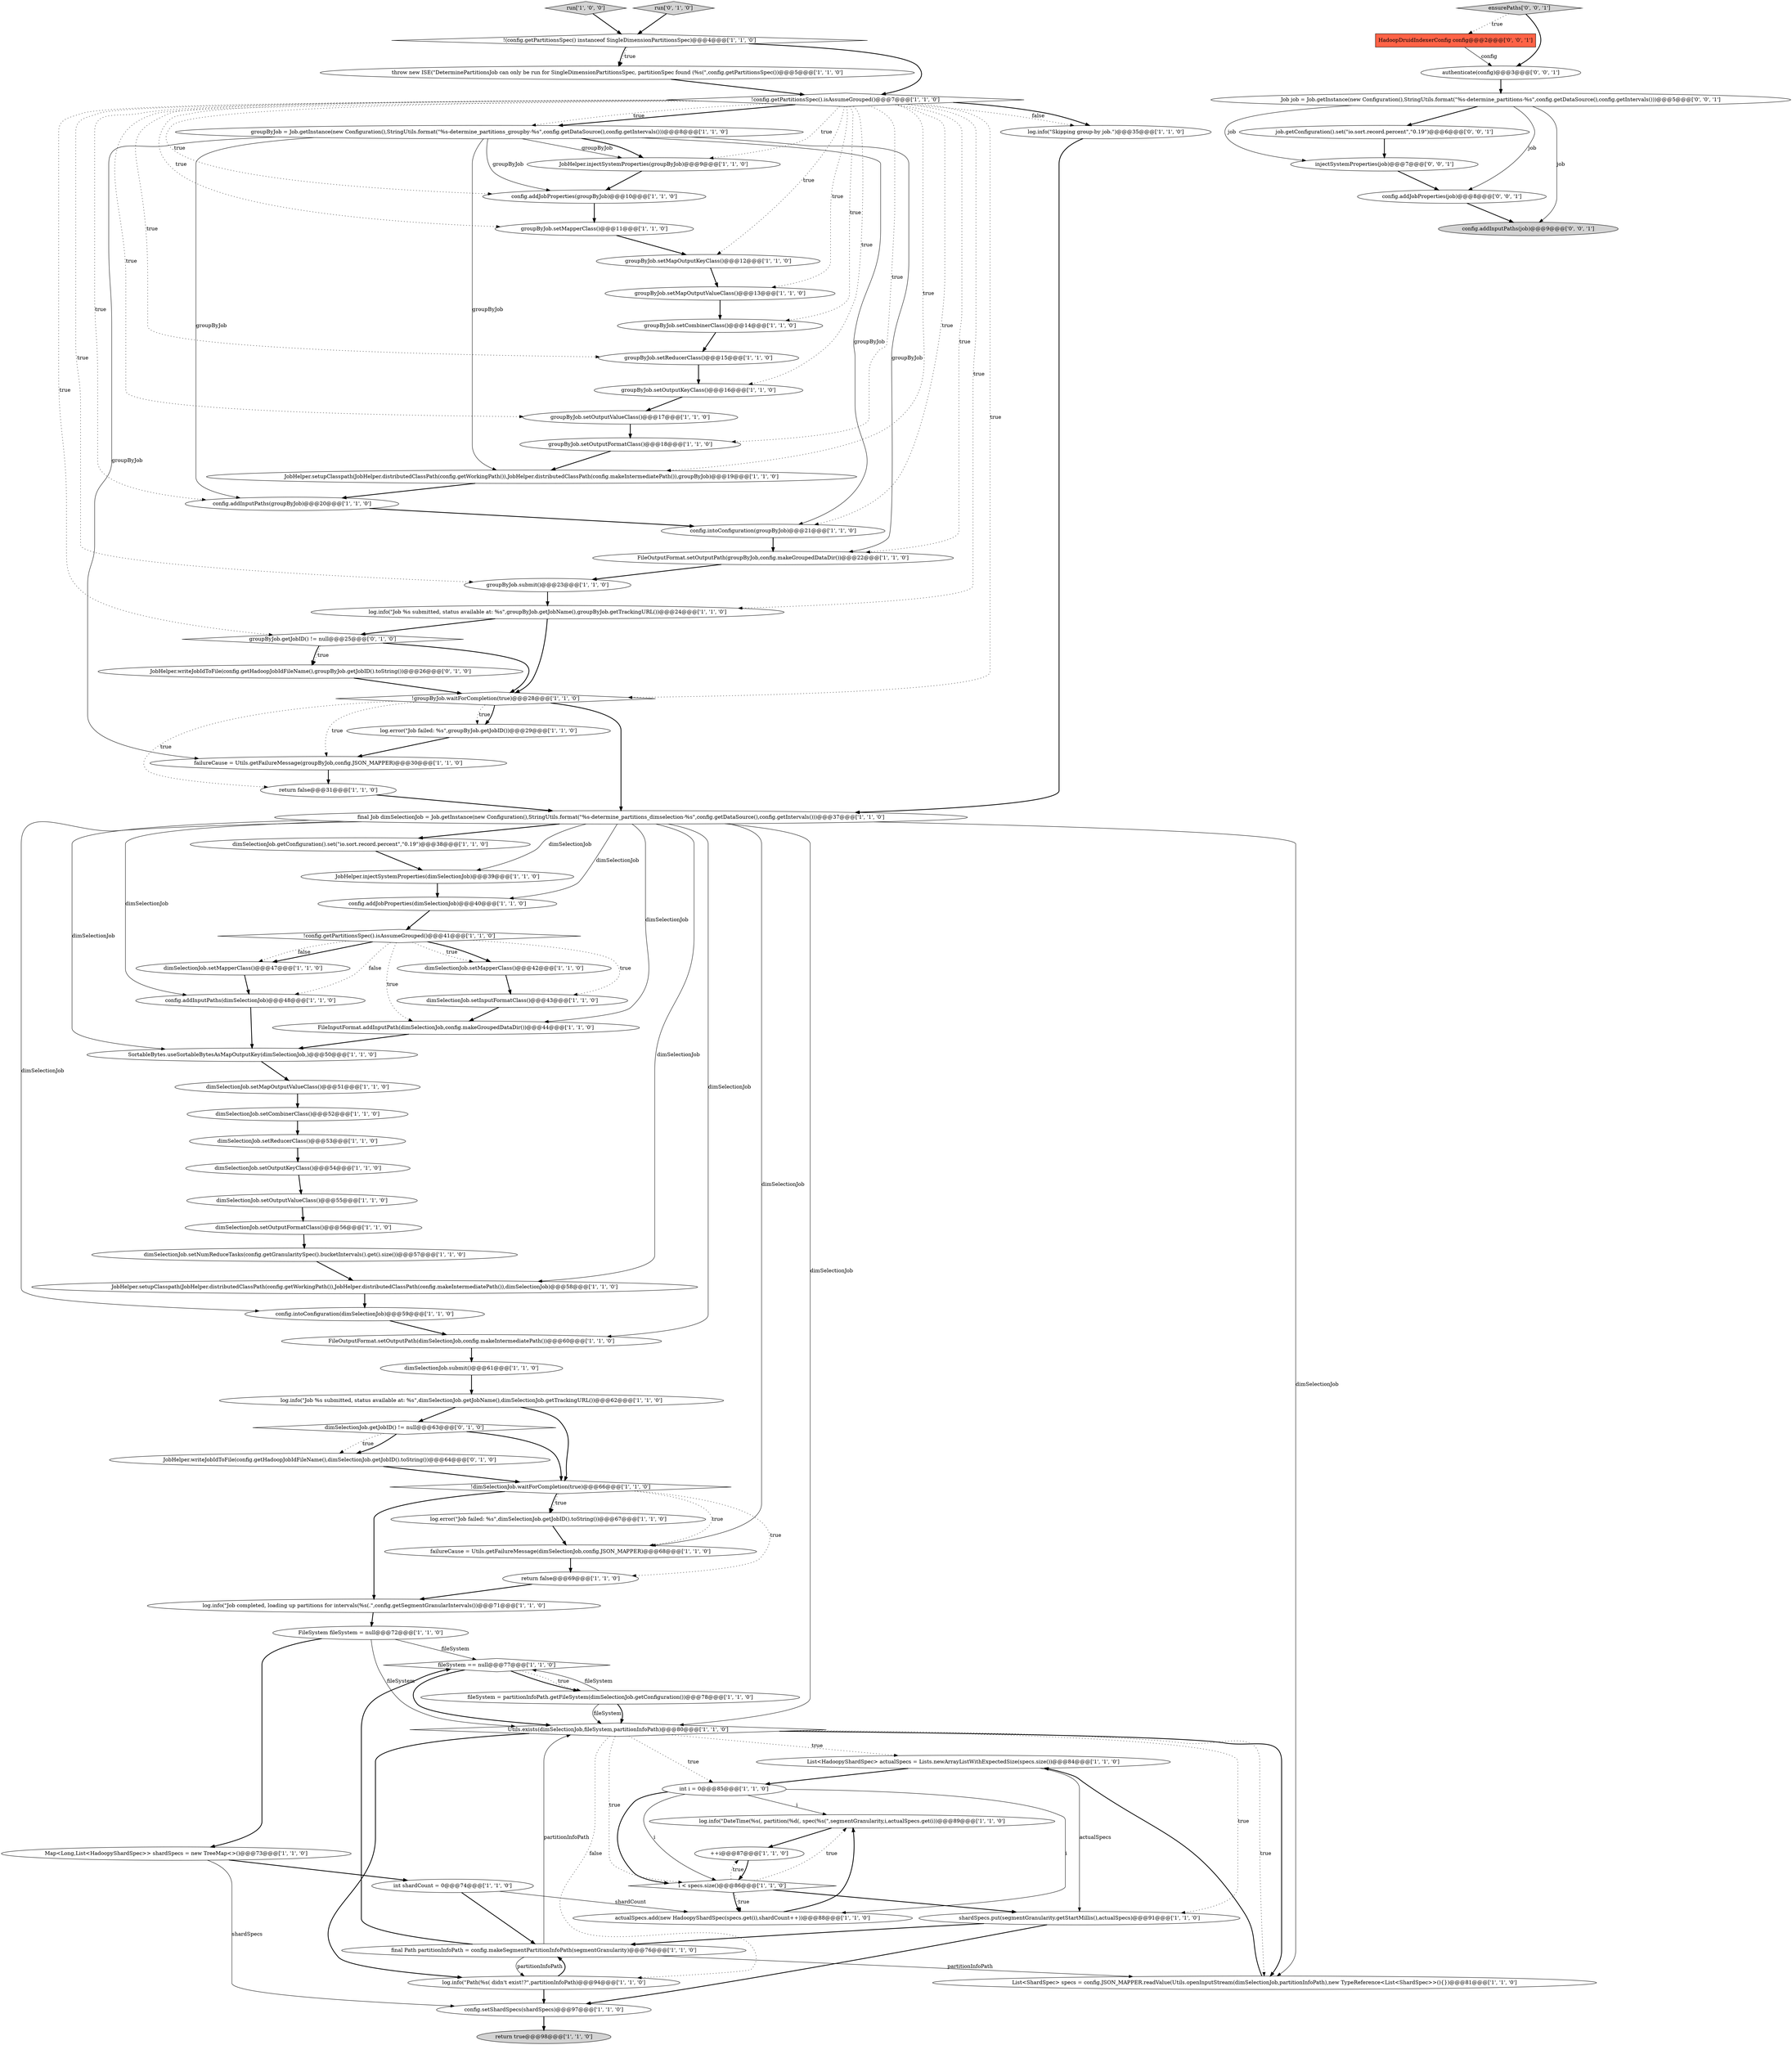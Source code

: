 digraph {
66 [style = filled, label = "!groupByJob.waitForCompletion(true)@@@28@@@['1', '1', '0']", fillcolor = white, shape = diamond image = "AAA0AAABBB1BBB"];
7 [style = filled, label = "groupByJob.setReducerClass()@@@15@@@['1', '1', '0']", fillcolor = white, shape = ellipse image = "AAA0AAABBB1BBB"];
61 [style = filled, label = "config.intoConfiguration(dimSelectionJob)@@@59@@@['1', '1', '0']", fillcolor = white, shape = ellipse image = "AAA0AAABBB1BBB"];
57 [style = filled, label = "!config.getPartitionsSpec().isAssumeGrouped()@@@41@@@['1', '1', '0']", fillcolor = white, shape = diamond image = "AAA0AAABBB1BBB"];
9 [style = filled, label = "++i@@@87@@@['1', '1', '0']", fillcolor = white, shape = ellipse image = "AAA0AAABBB1BBB"];
31 [style = filled, label = "groupByJob.setOutputKeyClass()@@@16@@@['1', '1', '0']", fillcolor = white, shape = ellipse image = "AAA0AAABBB1BBB"];
17 [style = filled, label = "groupByJob.setMapOutputValueClass()@@@13@@@['1', '1', '0']", fillcolor = white, shape = ellipse image = "AAA0AAABBB1BBB"];
24 [style = filled, label = "SortableBytes.useSortableBytesAsMapOutputKey(dimSelectionJob,)@@@50@@@['1', '1', '0']", fillcolor = white, shape = ellipse image = "AAA0AAABBB1BBB"];
52 [style = filled, label = "groupByJob = Job.getInstance(new Configuration(),StringUtils.format(\"%s-determine_partitions_groupby-%s\",config.getDataSource(),config.getIntervals()))@@@8@@@['1', '1', '0']", fillcolor = white, shape = ellipse image = "AAA0AAABBB1BBB"];
23 [style = filled, label = "groupByJob.setMapOutputKeyClass()@@@12@@@['1', '1', '0']", fillcolor = white, shape = ellipse image = "AAA0AAABBB1BBB"];
65 [style = filled, label = "dimSelectionJob.setOutputKeyClass()@@@54@@@['1', '1', '0']", fillcolor = white, shape = ellipse image = "AAA0AAABBB1BBB"];
42 [style = filled, label = "final Job dimSelectionJob = Job.getInstance(new Configuration(),StringUtils.format(\"%s-determine_partitions_dimselection-%s\",config.getDataSource(),config.getIntervals()))@@@37@@@['1', '1', '0']", fillcolor = white, shape = ellipse image = "AAA0AAABBB1BBB"];
15 [style = filled, label = "log.info(\"DateTime(%s(, partition(%d(, spec(%s(\",segmentGranularity,i,actualSpecs.get(i))@@@89@@@['1', '1', '0']", fillcolor = white, shape = ellipse image = "AAA0AAABBB1BBB"];
69 [style = filled, label = "config.setShardSpecs(shardSpecs)@@@97@@@['1', '1', '0']", fillcolor = white, shape = ellipse image = "AAA0AAABBB1BBB"];
81 [style = filled, label = "injectSystemProperties(job)@@@7@@@['0', '0', '1']", fillcolor = white, shape = ellipse image = "AAA0AAABBB3BBB"];
35 [style = filled, label = "FileOutputFormat.setOutputPath(dimSelectionJob,config.makeIntermediatePath())@@@60@@@['1', '1', '0']", fillcolor = white, shape = ellipse image = "AAA0AAABBB1BBB"];
20 [style = filled, label = "fileSystem == null@@@77@@@['1', '1', '0']", fillcolor = white, shape = diamond image = "AAA0AAABBB1BBB"];
50 [style = filled, label = "Utils.exists(dimSelectionJob,fileSystem,partitionInfoPath)@@@80@@@['1', '1', '0']", fillcolor = white, shape = diamond image = "AAA0AAABBB1BBB"];
26 [style = filled, label = "return false@@@69@@@['1', '1', '0']", fillcolor = white, shape = ellipse image = "AAA0AAABBB1BBB"];
44 [style = filled, label = "config.addJobProperties(dimSelectionJob)@@@40@@@['1', '1', '0']", fillcolor = white, shape = ellipse image = "AAA0AAABBB1BBB"];
64 [style = filled, label = "dimSelectionJob.setMapperClass()@@@42@@@['1', '1', '0']", fillcolor = white, shape = ellipse image = "AAA0AAABBB1BBB"];
78 [style = filled, label = "Job job = Job.getInstance(new Configuration(),StringUtils.format(\"%s-determine_partitions-%s\",config.getDataSource(),config.getIntervals()))@@@5@@@['0', '0', '1']", fillcolor = white, shape = ellipse image = "AAA0AAABBB3BBB"];
30 [style = filled, label = "log.info(\"Job %s submitted, status available at: %s\",groupByJob.getJobName(),groupByJob.getTrackingURL())@@@24@@@['1', '1', '0']", fillcolor = white, shape = ellipse image = "AAA0AAABBB1BBB"];
6 [style = filled, label = "groupByJob.setCombinerClass()@@@14@@@['1', '1', '0']", fillcolor = white, shape = ellipse image = "AAA0AAABBB1BBB"];
27 [style = filled, label = "JobHelper.setupClasspath(JobHelper.distributedClassPath(config.getWorkingPath()),JobHelper.distributedClassPath(config.makeIntermediatePath()),dimSelectionJob)@@@58@@@['1', '1', '0']", fillcolor = white, shape = ellipse image = "AAA0AAABBB1BBB"];
3 [style = filled, label = "log.error(\"Job failed: %s\",groupByJob.getJobID())@@@29@@@['1', '1', '0']", fillcolor = white, shape = ellipse image = "AAA0AAABBB1BBB"];
5 [style = filled, label = "JobHelper.injectSystemProperties(dimSelectionJob)@@@39@@@['1', '1', '0']", fillcolor = white, shape = ellipse image = "AAA0AAABBB1BBB"];
67 [style = filled, label = "dimSelectionJob.submit()@@@61@@@['1', '1', '0']", fillcolor = white, shape = ellipse image = "AAA0AAABBB1BBB"];
22 [style = filled, label = "actualSpecs.add(new HadoopyShardSpec(specs.get(i),shardCount++))@@@88@@@['1', '1', '0']", fillcolor = white, shape = ellipse image = "AAA0AAABBB1BBB"];
74 [style = filled, label = "JobHelper.writeJobIdToFile(config.getHadoopJobIdFileName(),groupByJob.getJobID().toString())@@@26@@@['0', '1', '0']", fillcolor = white, shape = ellipse image = "AAA1AAABBB2BBB"];
48 [style = filled, label = "return false@@@31@@@['1', '1', '0']", fillcolor = white, shape = ellipse image = "AAA0AAABBB1BBB"];
38 [style = filled, label = "dimSelectionJob.setOutputValueClass()@@@55@@@['1', '1', '0']", fillcolor = white, shape = ellipse image = "AAA0AAABBB1BBB"];
62 [style = filled, label = "config.intoConfiguration(groupByJob)@@@21@@@['1', '1', '0']", fillcolor = white, shape = ellipse image = "AAA0AAABBB1BBB"];
51 [style = filled, label = "throw new ISE(\"DeterminePartitionsJob can only be run for SingleDimensionPartitionsSpec, partitionSpec found (%s(\",config.getPartitionsSpec())@@@5@@@['1', '1', '0']", fillcolor = white, shape = ellipse image = "AAA0AAABBB1BBB"];
2 [style = filled, label = "fileSystem = partitionInfoPath.getFileSystem(dimSelectionJob.getConfiguration())@@@78@@@['1', '1', '0']", fillcolor = white, shape = ellipse image = "AAA0AAABBB1BBB"];
59 [style = filled, label = "failureCause = Utils.getFailureMessage(groupByJob,config.JSON_MAPPER)@@@30@@@['1', '1', '0']", fillcolor = white, shape = ellipse image = "AAA0AAABBB1BBB"];
28 [style = filled, label = "List<HadoopyShardSpec> actualSpecs = Lists.newArrayListWithExpectedSize(specs.size())@@@84@@@['1', '1', '0']", fillcolor = white, shape = ellipse image = "AAA0AAABBB1BBB"];
11 [style = filled, label = "dimSelectionJob.setReducerClass()@@@53@@@['1', '1', '0']", fillcolor = white, shape = ellipse image = "AAA0AAABBB1BBB"];
63 [style = filled, label = "config.addInputPaths(groupByJob)@@@20@@@['1', '1', '0']", fillcolor = white, shape = ellipse image = "AAA0AAABBB1BBB"];
34 [style = filled, label = "List<ShardSpec> specs = config.JSON_MAPPER.readValue(Utils.openInputStream(dimSelectionJob,partitionInfoPath),new TypeReference<List<ShardSpec>>(){})@@@81@@@['1', '1', '0']", fillcolor = white, shape = ellipse image = "AAA0AAABBB1BBB"];
37 [style = filled, label = "run['1', '0', '0']", fillcolor = lightgray, shape = diamond image = "AAA0AAABBB1BBB"];
83 [style = filled, label = "HadoopDruidIndexerConfig config@@@2@@@['0', '0', '1']", fillcolor = tomato, shape = box image = "AAA0AAABBB3BBB"];
8 [style = filled, label = "return true@@@98@@@['1', '1', '0']", fillcolor = lightgray, shape = ellipse image = "AAA0AAABBB1BBB"];
29 [style = filled, label = "groupByJob.setOutputFormatClass()@@@18@@@['1', '1', '0']", fillcolor = white, shape = ellipse image = "AAA0AAABBB1BBB"];
32 [style = filled, label = "FileOutputFormat.setOutputPath(groupByJob,config.makeGroupedDataDir())@@@22@@@['1', '1', '0']", fillcolor = white, shape = ellipse image = "AAA0AAABBB1BBB"];
25 [style = filled, label = "dimSelectionJob.setOutputFormatClass()@@@56@@@['1', '1', '0']", fillcolor = white, shape = ellipse image = "AAA0AAABBB1BBB"];
55 [style = filled, label = "dimSelectionJob.getConfiguration().set(\"io.sort.record.percent\",\"0.19\")@@@38@@@['1', '1', '0']", fillcolor = white, shape = ellipse image = "AAA0AAABBB1BBB"];
77 [style = filled, label = "job.getConfiguration().set(\"io.sort.record.percent\",\"0.19\")@@@6@@@['0', '0', '1']", fillcolor = white, shape = ellipse image = "AAA0AAABBB3BBB"];
79 [style = filled, label = "config.addJobProperties(job)@@@8@@@['0', '0', '1']", fillcolor = white, shape = ellipse image = "AAA0AAABBB3BBB"];
76 [style = filled, label = "groupByJob.getJobID() != null@@@25@@@['0', '1', '0']", fillcolor = white, shape = diamond image = "AAA1AAABBB2BBB"];
71 [style = filled, label = "!(config.getPartitionsSpec() instanceof SingleDimensionPartitionsSpec)@@@4@@@['1', '1', '0']", fillcolor = white, shape = diamond image = "AAA0AAABBB1BBB"];
36 [style = filled, label = "FileSystem fileSystem = null@@@72@@@['1', '1', '0']", fillcolor = white, shape = ellipse image = "AAA0AAABBB1BBB"];
21 [style = filled, label = "log.error(\"Job failed: %s\",dimSelectionJob.getJobID().toString())@@@67@@@['1', '1', '0']", fillcolor = white, shape = ellipse image = "AAA0AAABBB1BBB"];
39 [style = filled, label = "log.info(\"Path(%s( didn't exist!?\",partitionInfoPath)@@@94@@@['1', '1', '0']", fillcolor = white, shape = ellipse image = "AAA0AAABBB1BBB"];
18 [style = filled, label = "dimSelectionJob.setCombinerClass()@@@52@@@['1', '1', '0']", fillcolor = white, shape = ellipse image = "AAA0AAABBB1BBB"];
68 [style = filled, label = "Map<Long,List<HadoopyShardSpec>> shardSpecs = new TreeMap<>()@@@73@@@['1', '1', '0']", fillcolor = white, shape = ellipse image = "AAA0AAABBB1BBB"];
70 [style = filled, label = "dimSelectionJob.setNumReduceTasks(config.getGranularitySpec().bucketIntervals().get().size())@@@57@@@['1', '1', '0']", fillcolor = white, shape = ellipse image = "AAA0AAABBB1BBB"];
82 [style = filled, label = "ensurePaths['0', '0', '1']", fillcolor = lightgray, shape = diamond image = "AAA0AAABBB3BBB"];
75 [style = filled, label = "JobHelper.writeJobIdToFile(config.getHadoopJobIdFileName(),dimSelectionJob.getJobID().toString())@@@64@@@['0', '1', '0']", fillcolor = white, shape = ellipse image = "AAA1AAABBB2BBB"];
10 [style = filled, label = "dimSelectionJob.setMapperClass()@@@47@@@['1', '1', '0']", fillcolor = white, shape = ellipse image = "AAA0AAABBB1BBB"];
45 [style = filled, label = "dimSelectionJob.setMapOutputValueClass()@@@51@@@['1', '1', '0']", fillcolor = white, shape = ellipse image = "AAA0AAABBB1BBB"];
54 [style = filled, label = "log.info(\"Job completed, loading up partitions for intervals(%s(.\",config.getSegmentGranularIntervals())@@@71@@@['1', '1', '0']", fillcolor = white, shape = ellipse image = "AAA0AAABBB1BBB"];
60 [style = filled, label = "!config.getPartitionsSpec().isAssumeGrouped()@@@7@@@['1', '1', '0']", fillcolor = white, shape = diamond image = "AAA0AAABBB1BBB"];
33 [style = filled, label = "log.info(\"Job %s submitted, status available at: %s\",dimSelectionJob.getJobName(),dimSelectionJob.getTrackingURL())@@@62@@@['1', '1', '0']", fillcolor = white, shape = ellipse image = "AAA0AAABBB1BBB"];
13 [style = filled, label = "groupByJob.setMapperClass()@@@11@@@['1', '1', '0']", fillcolor = white, shape = ellipse image = "AAA0AAABBB1BBB"];
16 [style = filled, label = "JobHelper.injectSystemProperties(groupByJob)@@@9@@@['1', '1', '0']", fillcolor = white, shape = ellipse image = "AAA0AAABBB1BBB"];
58 [style = filled, label = "final Path partitionInfoPath = config.makeSegmentPartitionInfoPath(segmentGranularity)@@@76@@@['1', '1', '0']", fillcolor = white, shape = ellipse image = "AAA0AAABBB1BBB"];
53 [style = filled, label = "!dimSelectionJob.waitForCompletion(true)@@@66@@@['1', '1', '0']", fillcolor = white, shape = diamond image = "AAA0AAABBB1BBB"];
41 [style = filled, label = "groupByJob.setOutputValueClass()@@@17@@@['1', '1', '0']", fillcolor = white, shape = ellipse image = "AAA0AAABBB1BBB"];
43 [style = filled, label = "config.addJobProperties(groupByJob)@@@10@@@['1', '1', '0']", fillcolor = white, shape = ellipse image = "AAA0AAABBB1BBB"];
4 [style = filled, label = "int shardCount = 0@@@74@@@['1', '1', '0']", fillcolor = white, shape = ellipse image = "AAA0AAABBB1BBB"];
47 [style = filled, label = "FileInputFormat.addInputPath(dimSelectionJob,config.makeGroupedDataDir())@@@44@@@['1', '1', '0']", fillcolor = white, shape = ellipse image = "AAA0AAABBB1BBB"];
46 [style = filled, label = "config.addInputPaths(dimSelectionJob)@@@48@@@['1', '1', '0']", fillcolor = white, shape = ellipse image = "AAA0AAABBB1BBB"];
73 [style = filled, label = "dimSelectionJob.getJobID() != null@@@63@@@['0', '1', '0']", fillcolor = white, shape = diamond image = "AAA1AAABBB2BBB"];
19 [style = filled, label = "failureCause = Utils.getFailureMessage(dimSelectionJob,config.JSON_MAPPER)@@@68@@@['1', '1', '0']", fillcolor = white, shape = ellipse image = "AAA0AAABBB1BBB"];
40 [style = filled, label = "int i = 0@@@85@@@['1', '1', '0']", fillcolor = white, shape = ellipse image = "AAA0AAABBB1BBB"];
14 [style = filled, label = "JobHelper.setupClasspath(JobHelper.distributedClassPath(config.getWorkingPath()),JobHelper.distributedClassPath(config.makeIntermediatePath()),groupByJob)@@@19@@@['1', '1', '0']", fillcolor = white, shape = ellipse image = "AAA0AAABBB1BBB"];
0 [style = filled, label = "groupByJob.submit()@@@23@@@['1', '1', '0']", fillcolor = white, shape = ellipse image = "AAA0AAABBB1BBB"];
49 [style = filled, label = "dimSelectionJob.setInputFormatClass()@@@43@@@['1', '1', '0']", fillcolor = white, shape = ellipse image = "AAA0AAABBB1BBB"];
80 [style = filled, label = "config.addInputPaths(job)@@@9@@@['0', '0', '1']", fillcolor = lightgray, shape = ellipse image = "AAA0AAABBB3BBB"];
12 [style = filled, label = "shardSpecs.put(segmentGranularity.getStartMillis(),actualSpecs)@@@91@@@['1', '1', '0']", fillcolor = white, shape = ellipse image = "AAA0AAABBB1BBB"];
84 [style = filled, label = "authenticate(config)@@@3@@@['0', '0', '1']", fillcolor = white, shape = ellipse image = "AAA0AAABBB3BBB"];
72 [style = filled, label = "run['0', '1', '0']", fillcolor = lightgray, shape = diamond image = "AAA0AAABBB2BBB"];
1 [style = filled, label = "log.info(\"Skipping group-by job.\")@@@35@@@['1', '1', '0']", fillcolor = white, shape = ellipse image = "AAA0AAABBB1BBB"];
56 [style = filled, label = "i < specs.size()@@@86@@@['1', '1', '0']", fillcolor = white, shape = diamond image = "AAA0AAABBB1BBB"];
76->74 [style = dotted, label="true"];
52->62 [style = solid, label="groupByJob"];
71->51 [style = dotted, label="true"];
60->62 [style = dotted, label="true"];
73->75 [style = bold, label=""];
42->27 [style = solid, label="dimSelectionJob"];
60->16 [style = dotted, label="true"];
42->55 [style = bold, label=""];
39->58 [style = bold, label=""];
50->40 [style = dotted, label="true"];
67->33 [style = bold, label=""];
68->4 [style = bold, label=""];
33->73 [style = bold, label=""];
52->16 [style = solid, label="groupByJob"];
36->20 [style = solid, label="fileSystem"];
71->51 [style = bold, label=""];
66->3 [style = dotted, label="true"];
69->8 [style = bold, label=""];
66->48 [style = dotted, label="true"];
60->29 [style = dotted, label="true"];
42->24 [style = solid, label="dimSelectionJob"];
60->14 [style = dotted, label="true"];
30->66 [style = bold, label=""];
64->49 [style = bold, label=""];
60->66 [style = dotted, label="true"];
40->56 [style = bold, label=""];
63->62 [style = bold, label=""];
49->47 [style = bold, label=""];
60->76 [style = dotted, label="true"];
60->43 [style = dotted, label="true"];
42->61 [style = solid, label="dimSelectionJob"];
60->52 [style = bold, label=""];
32->0 [style = bold, label=""];
20->2 [style = bold, label=""];
82->84 [style = bold, label=""];
50->39 [style = bold, label=""];
75->53 [style = bold, label=""];
42->5 [style = solid, label="dimSelectionJob"];
44->57 [style = bold, label=""];
57->47 [style = dotted, label="true"];
66->3 [style = bold, label=""];
76->74 [style = bold, label=""];
60->32 [style = dotted, label="true"];
35->67 [style = bold, label=""];
38->25 [style = bold, label=""];
60->31 [style = dotted, label="true"];
42->47 [style = solid, label="dimSelectionJob"];
26->54 [style = bold, label=""];
42->19 [style = solid, label="dimSelectionJob"];
50->56 [style = dotted, label="true"];
60->23 [style = dotted, label="true"];
60->1 [style = dotted, label="false"];
15->9 [style = bold, label=""];
34->28 [style = bold, label=""];
56->22 [style = bold, label=""];
57->10 [style = bold, label=""];
78->81 [style = solid, label="job"];
3->59 [style = bold, label=""];
36->68 [style = bold, label=""];
78->80 [style = solid, label="job"];
55->5 [style = bold, label=""];
66->59 [style = dotted, label="true"];
71->60 [style = bold, label=""];
24->45 [style = bold, label=""];
42->35 [style = solid, label="dimSelectionJob"];
54->36 [style = bold, label=""];
57->64 [style = dotted, label="true"];
52->16 [style = bold, label=""];
58->39 [style = solid, label="partitionInfoPath"];
2->20 [style = solid, label="fileSystem"];
17->6 [style = bold, label=""];
31->41 [style = bold, label=""];
52->59 [style = solid, label="groupByJob"];
19->26 [style = bold, label=""];
65->38 [style = bold, label=""];
57->49 [style = dotted, label="true"];
4->58 [style = bold, label=""];
60->13 [style = dotted, label="true"];
74->66 [style = bold, label=""];
79->80 [style = bold, label=""];
4->22 [style = solid, label="shardCount"];
29->14 [style = bold, label=""];
57->10 [style = dotted, label="false"];
57->64 [style = bold, label=""];
56->9 [style = dotted, label="true"];
76->66 [style = bold, label=""];
11->65 [style = bold, label=""];
52->14 [style = solid, label="groupByJob"];
37->71 [style = bold, label=""];
53->54 [style = bold, label=""];
72->71 [style = bold, label=""];
27->61 [style = bold, label=""];
48->42 [style = bold, label=""];
39->69 [style = bold, label=""];
13->23 [style = bold, label=""];
58->34 [style = solid, label="partitionInfoPath"];
43->13 [style = bold, label=""];
50->28 [style = dotted, label="true"];
42->46 [style = solid, label="dimSelectionJob"];
5->44 [style = bold, label=""];
73->75 [style = dotted, label="true"];
12->58 [style = bold, label=""];
50->39 [style = dotted, label="false"];
60->63 [style = dotted, label="true"];
53->19 [style = dotted, label="true"];
62->32 [style = bold, label=""];
52->63 [style = solid, label="groupByJob"];
9->56 [style = bold, label=""];
40->22 [style = solid, label="i"];
50->34 [style = dotted, label="true"];
83->84 [style = solid, label="config"];
21->19 [style = bold, label=""];
57->46 [style = dotted, label="false"];
60->7 [style = dotted, label="true"];
7->31 [style = bold, label=""];
61->35 [style = bold, label=""];
60->1 [style = bold, label=""];
68->69 [style = solid, label="shardSpecs"];
60->17 [style = dotted, label="true"];
42->50 [style = solid, label="dimSelectionJob"];
12->69 [style = bold, label=""];
82->83 [style = dotted, label="true"];
0->30 [style = bold, label=""];
45->18 [style = bold, label=""];
60->30 [style = dotted, label="true"];
40->56 [style = solid, label="i"];
23->17 [style = bold, label=""];
30->76 [style = bold, label=""];
47->24 [style = bold, label=""];
10->46 [style = bold, label=""];
18->11 [style = bold, label=""];
84->78 [style = bold, label=""];
14->63 [style = bold, label=""];
53->21 [style = bold, label=""];
42->44 [style = solid, label="dimSelectionJob"];
56->12 [style = bold, label=""];
36->50 [style = solid, label="fileSystem"];
53->26 [style = dotted, label="true"];
52->43 [style = solid, label="groupByJob"];
20->50 [style = bold, label=""];
28->12 [style = solid, label="actualSpecs"];
78->79 [style = solid, label="job"];
20->2 [style = dotted, label="true"];
52->32 [style = solid, label="groupByJob"];
78->77 [style = bold, label=""];
33->53 [style = bold, label=""];
66->42 [style = bold, label=""];
22->15 [style = bold, label=""];
16->43 [style = bold, label=""];
60->0 [style = dotted, label="true"];
56->15 [style = dotted, label="true"];
59->48 [style = bold, label=""];
51->60 [style = bold, label=""];
70->27 [style = bold, label=""];
58->20 [style = bold, label=""];
50->12 [style = dotted, label="true"];
41->29 [style = bold, label=""];
58->50 [style = solid, label="partitionInfoPath"];
60->52 [style = dotted, label="true"];
40->15 [style = solid, label="i"];
2->50 [style = solid, label="fileSystem"];
77->81 [style = bold, label=""];
60->41 [style = dotted, label="true"];
81->79 [style = bold, label=""];
42->34 [style = solid, label="dimSelectionJob"];
50->34 [style = bold, label=""];
2->50 [style = bold, label=""];
28->40 [style = bold, label=""];
56->22 [style = dotted, label="true"];
6->7 [style = bold, label=""];
60->6 [style = dotted, label="true"];
73->53 [style = bold, label=""];
46->24 [style = bold, label=""];
25->70 [style = bold, label=""];
1->42 [style = bold, label=""];
53->21 [style = dotted, label="true"];
}

